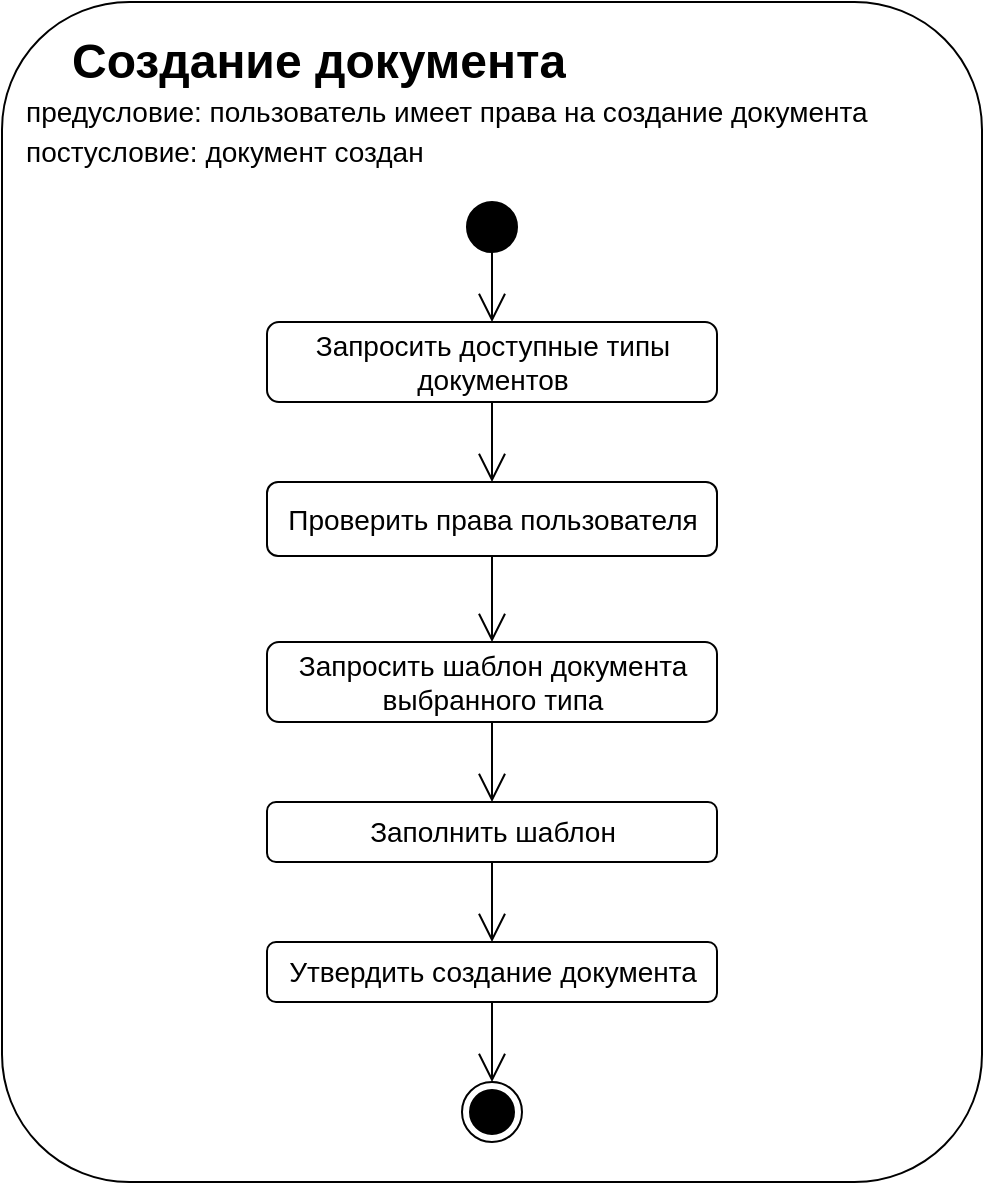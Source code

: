 <mxfile version="15.5.5" type="github">
  <diagram name="Page-1" id="e7e014a7-5840-1c2e-5031-d8a46d1fe8dd">
    <mxGraphModel dx="782" dy="1121" grid="1" gridSize="10" guides="1" tooltips="1" connect="1" arrows="1" fold="1" page="1" pageScale="1" pageWidth="1169" pageHeight="826" background="none" math="0" shadow="0">
      <root>
        <mxCell id="0" />
        <mxCell id="1" parent="0" />
        <mxCell id="18rAvD450jD0yJ8-nGkG-41" value="" style="rounded=1;whiteSpace=wrap;html=1;strokeColor=#000000;arcSize=13;" vertex="1" parent="1">
          <mxGeometry x="190" y="110" width="490" height="590" as="geometry" />
        </mxCell>
        <mxCell id="18rAvD450jD0yJ8-nGkG-42" value="&lt;h1&gt;Создание документа&lt;/h1&gt;" style="text;html=1;strokeColor=none;fillColor=none;spacing=5;spacingTop=-20;whiteSpace=wrap;overflow=hidden;rounded=0;" vertex="1" parent="1">
          <mxGeometry x="220" y="120" width="260" height="40" as="geometry" />
        </mxCell>
        <mxCell id="18rAvD450jD0yJ8-nGkG-43" value="предусловие: пользователь имеет права на создание документа" style="text;html=1;strokeColor=none;fillColor=none;align=left;verticalAlign=middle;whiteSpace=wrap;rounded=0;fontSize=14;" vertex="1" parent="1">
          <mxGeometry x="200" y="150" width="430" height="30" as="geometry" />
        </mxCell>
        <mxCell id="18rAvD450jD0yJ8-nGkG-44" value="постусловие: документ создан" style="text;html=1;strokeColor=none;fillColor=none;align=left;verticalAlign=middle;whiteSpace=wrap;rounded=0;fontSize=14;" vertex="1" parent="1">
          <mxGeometry x="200" y="170" width="430" height="30" as="geometry" />
        </mxCell>
        <mxCell id="18rAvD450jD0yJ8-nGkG-52" style="edgeStyle=orthogonalEdgeStyle;rounded=0;orthogonalLoop=1;jettySize=auto;html=1;fontSize=14;strokeColor=#000000;endArrow=open;endFill=0;startSize=6;endSize=12;" edge="1" parent="1" source="18rAvD450jD0yJ8-nGkG-45" target="18rAvD450jD0yJ8-nGkG-46">
          <mxGeometry relative="1" as="geometry" />
        </mxCell>
        <mxCell id="18rAvD450jD0yJ8-nGkG-45" value="" style="ellipse;whiteSpace=wrap;html=1;aspect=fixed;fontSize=14;strokeColor=#000000;align=left;fillColor=#000000;" vertex="1" parent="1">
          <mxGeometry x="422.5" y="210" width="25" height="25" as="geometry" />
        </mxCell>
        <mxCell id="18rAvD450jD0yJ8-nGkG-55" style="edgeStyle=orthogonalEdgeStyle;rounded=0;orthogonalLoop=1;jettySize=auto;html=1;fontSize=14;endArrow=open;endFill=0;startSize=6;endSize=12;strokeColor=#000000;" edge="1" parent="1" source="18rAvD450jD0yJ8-nGkG-46" target="18rAvD450jD0yJ8-nGkG-47">
          <mxGeometry relative="1" as="geometry" />
        </mxCell>
        <mxCell id="18rAvD450jD0yJ8-nGkG-46" value="Запросить доступные типы документов" style="rounded=1;whiteSpace=wrap;html=1;fontSize=14;strokeColor=#000000;align=center;" vertex="1" parent="1">
          <mxGeometry x="322.5" y="270" width="225" height="40" as="geometry" />
        </mxCell>
        <mxCell id="18rAvD450jD0yJ8-nGkG-56" style="edgeStyle=orthogonalEdgeStyle;rounded=0;orthogonalLoop=1;jettySize=auto;html=1;fontSize=14;endArrow=open;endFill=0;startSize=6;endSize=12;strokeColor=#000000;" edge="1" parent="1" source="18rAvD450jD0yJ8-nGkG-47" target="18rAvD450jD0yJ8-nGkG-48">
          <mxGeometry relative="1" as="geometry" />
        </mxCell>
        <mxCell id="18rAvD450jD0yJ8-nGkG-47" value="Проверить права пользователя" style="rounded=1;whiteSpace=wrap;html=1;fontSize=14;strokeColor=#000000;align=center;" vertex="1" parent="1">
          <mxGeometry x="322.5" y="350" width="225" height="37" as="geometry" />
        </mxCell>
        <mxCell id="18rAvD450jD0yJ8-nGkG-57" style="edgeStyle=orthogonalEdgeStyle;rounded=0;orthogonalLoop=1;jettySize=auto;html=1;entryX=0.5;entryY=0;entryDx=0;entryDy=0;fontSize=14;endArrow=open;endFill=0;startSize=6;endSize=12;strokeColor=#000000;" edge="1" parent="1" source="18rAvD450jD0yJ8-nGkG-48" target="18rAvD450jD0yJ8-nGkG-49">
          <mxGeometry relative="1" as="geometry" />
        </mxCell>
        <mxCell id="18rAvD450jD0yJ8-nGkG-48" value="Запросить шаблон документа выбранного типа" style="rounded=1;whiteSpace=wrap;html=1;fontSize=14;strokeColor=#000000;align=center;spacingTop=0;spacingBottom=0;spacing=2;" vertex="1" parent="1">
          <mxGeometry x="322.5" y="430" width="225" height="40" as="geometry" />
        </mxCell>
        <mxCell id="18rAvD450jD0yJ8-nGkG-58" style="edgeStyle=orthogonalEdgeStyle;rounded=0;orthogonalLoop=1;jettySize=auto;html=1;fontSize=14;endArrow=open;endFill=0;startSize=6;endSize=12;strokeColor=#000000;" edge="1" parent="1" source="18rAvD450jD0yJ8-nGkG-49" target="18rAvD450jD0yJ8-nGkG-50">
          <mxGeometry relative="1" as="geometry" />
        </mxCell>
        <mxCell id="18rAvD450jD0yJ8-nGkG-49" value="Заполнить шаблон" style="rounded=1;whiteSpace=wrap;html=1;fontSize=14;strokeColor=#000000;align=center;" vertex="1" parent="1">
          <mxGeometry x="322.5" y="510" width="225" height="30" as="geometry" />
        </mxCell>
        <mxCell id="18rAvD450jD0yJ8-nGkG-59" style="edgeStyle=orthogonalEdgeStyle;rounded=0;orthogonalLoop=1;jettySize=auto;html=1;fontSize=14;endArrow=open;endFill=0;startSize=6;endSize=12;strokeColor=#000000;" edge="1" parent="1" source="18rAvD450jD0yJ8-nGkG-50" target="18rAvD450jD0yJ8-nGkG-51">
          <mxGeometry relative="1" as="geometry" />
        </mxCell>
        <mxCell id="18rAvD450jD0yJ8-nGkG-50" value="Утвердить создание документа" style="rounded=1;whiteSpace=wrap;html=1;fontSize=14;strokeColor=#000000;align=center;" vertex="1" parent="1">
          <mxGeometry x="322.5" y="580" width="225" height="30" as="geometry" />
        </mxCell>
        <mxCell id="18rAvD450jD0yJ8-nGkG-51" value="" style="ellipse;html=1;shape=endState;fillColor=#000000;strokeColor=#000000;fontSize=14;align=center;" vertex="1" parent="1">
          <mxGeometry x="420" y="650" width="30" height="30" as="geometry" />
        </mxCell>
      </root>
    </mxGraphModel>
  </diagram>
</mxfile>
